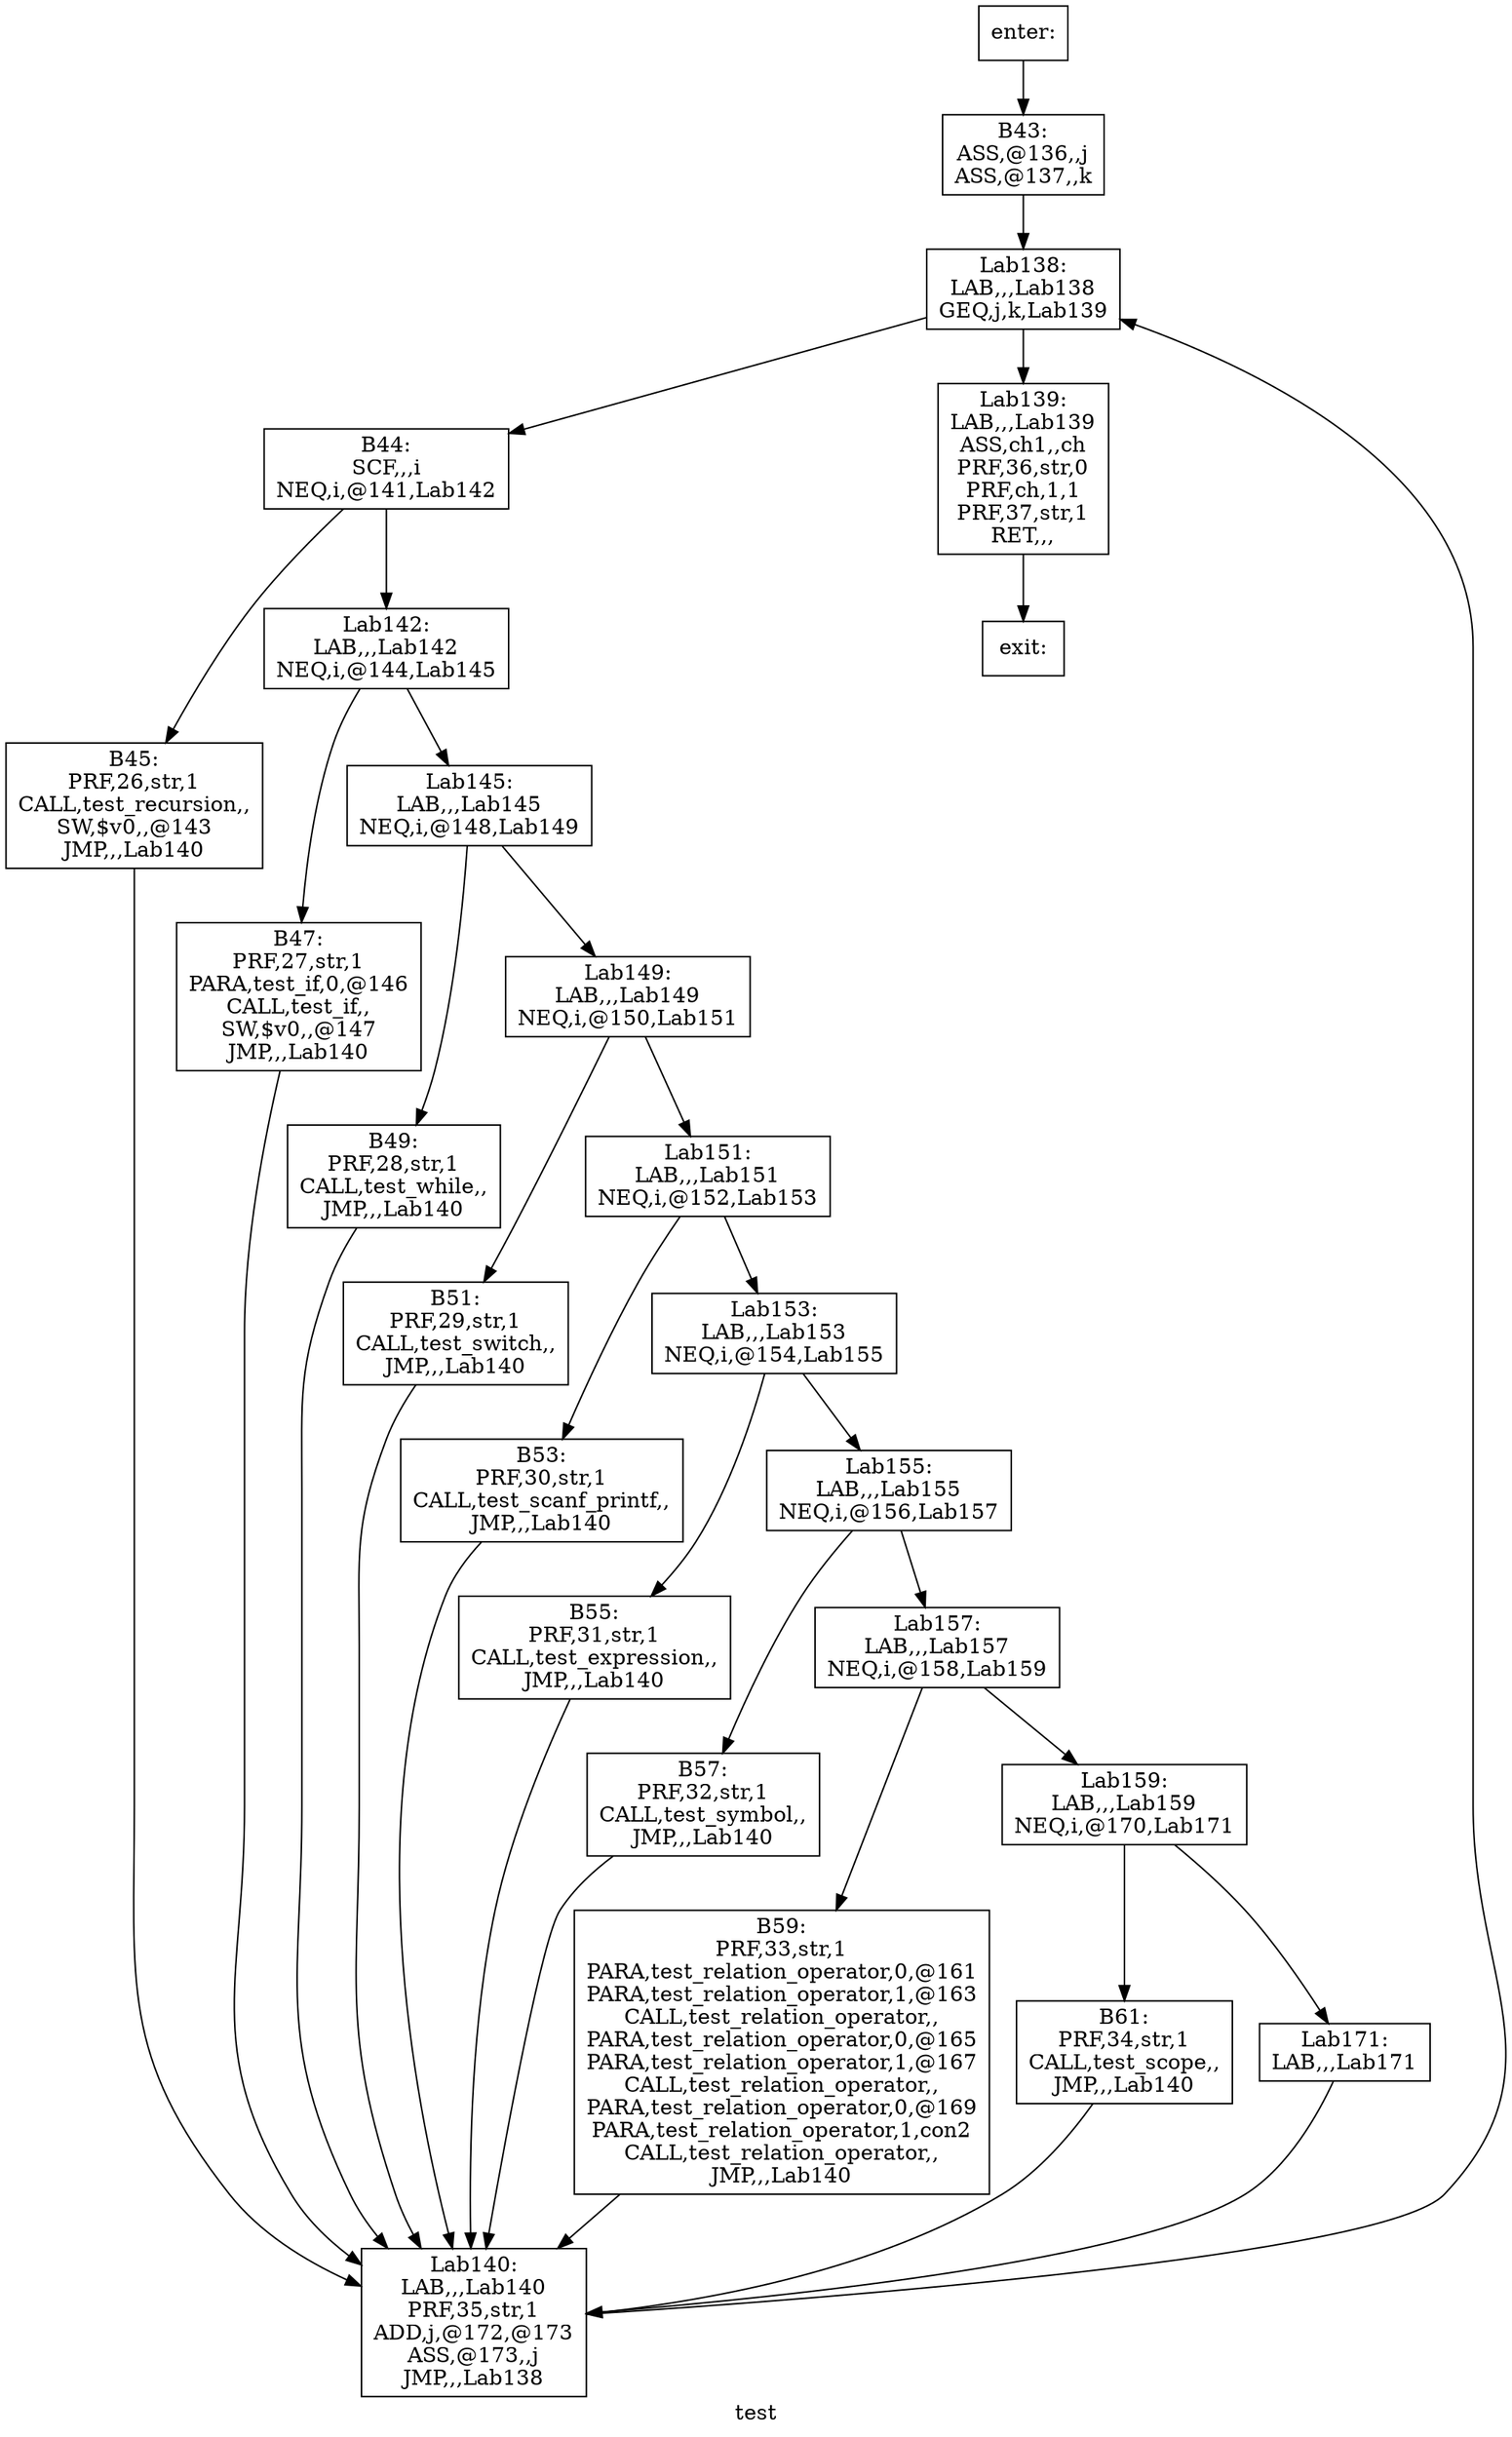 digraph test{
label =test
B43[label="B43:\nASS,@136,,j\nASS,@137,,k\n" shape=box]
B44[label="B44:\nSCF,,,i\nNEQ,i,@141,Lab142\n" shape=box]
B45[label="B45:\nPRF,26,str,1\nCALL,test_recursion,,\nSW,$v0,,@143\nJMP,,,Lab140\n" shape=box]
B47[label="B47:\nPRF,27,str,1\nPARA,test_if,0,@146\nCALL,test_if,,\nSW,$v0,,@147\nJMP,,,Lab140\n" shape=box]
B49[label="B49:\nPRF,28,str,1\nCALL,test_while,,\nJMP,,,Lab140\n" shape=box]
B51[label="B51:\nPRF,29,str,1\nCALL,test_switch,,\nJMP,,,Lab140\n" shape=box]
B53[label="B53:\nPRF,30,str,1\nCALL,test_scanf_printf,,\nJMP,,,Lab140\n" shape=box]
B55[label="B55:\nPRF,31,str,1\nCALL,test_expression,,\nJMP,,,Lab140\n" shape=box]
B57[label="B57:\nPRF,32,str,1\nCALL,test_symbol,,\nJMP,,,Lab140\n" shape=box]
B59[label="B59:\nPRF,33,str,1\nPARA,test_relation_operator,0,@161\nPARA,test_relation_operator,1,@163\nCALL,test_relation_operator,,\nPARA,test_relation_operator,0,@165\nPARA,test_relation_operator,1,@167\nCALL,test_relation_operator,,\nPARA,test_relation_operator,0,@169\nPARA,test_relation_operator,1,con2\nCALL,test_relation_operator,,\nJMP,,,Lab140\n" shape=box]
B61[label="B61:\nPRF,34,str,1\nCALL,test_scope,,\nJMP,,,Lab140\n" shape=box]
Lab138[label="Lab138:\nLAB,,,Lab138\nGEQ,j,k,Lab139\n" shape=box]
Lab139[label="Lab139:\nLAB,,,Lab139\nASS,ch1,,ch\nPRF,36,str,0\nPRF,ch,1,1\nPRF,37,str,1\nRET,,,\n" shape=box]
Lab140[label="Lab140:\nLAB,,,Lab140\nPRF,35,str,1\nADD,j,@172,@173\nASS,@173,,j\nJMP,,,Lab138\n" shape=box]
Lab142[label="Lab142:\nLAB,,,Lab142\nNEQ,i,@144,Lab145\n" shape=box]
Lab145[label="Lab145:\nLAB,,,Lab145\nNEQ,i,@148,Lab149\n" shape=box]
Lab149[label="Lab149:\nLAB,,,Lab149\nNEQ,i,@150,Lab151\n" shape=box]
Lab151[label="Lab151:\nLAB,,,Lab151\nNEQ,i,@152,Lab153\n" shape=box]
Lab153[label="Lab153:\nLAB,,,Lab153\nNEQ,i,@154,Lab155\n" shape=box]
Lab155[label="Lab155:\nLAB,,,Lab155\nNEQ,i,@156,Lab157\n" shape=box]
Lab157[label="Lab157:\nLAB,,,Lab157\nNEQ,i,@158,Lab159\n" shape=box]
Lab159[label="Lab159:\nLAB,,,Lab159\nNEQ,i,@170,Lab171\n" shape=box]
Lab171[label="Lab171:\nLAB,,,Lab171\n" shape=box]
enter[label="enter:\n" shape=box]
exit[label="exit:\n" shape=box]
B43->Lab138
B44->B45
B44->Lab142
B45->Lab140
B47->Lab140
B49->Lab140
B51->Lab140
B53->Lab140
B55->Lab140
B57->Lab140
B59->Lab140
B61->Lab140
Lab138->B44
Lab138->Lab139
Lab139->exit
Lab140->Lab138
Lab142->B47
Lab142->Lab145
Lab145->B49
Lab145->Lab149
Lab149->B51
Lab149->Lab151
Lab151->B53
Lab151->Lab153
Lab153->B55
Lab153->Lab155
Lab155->B57
Lab155->Lab157
Lab157->B59
Lab157->Lab159
Lab159->B61
Lab159->Lab171
Lab171->Lab140
enter->B43
}
